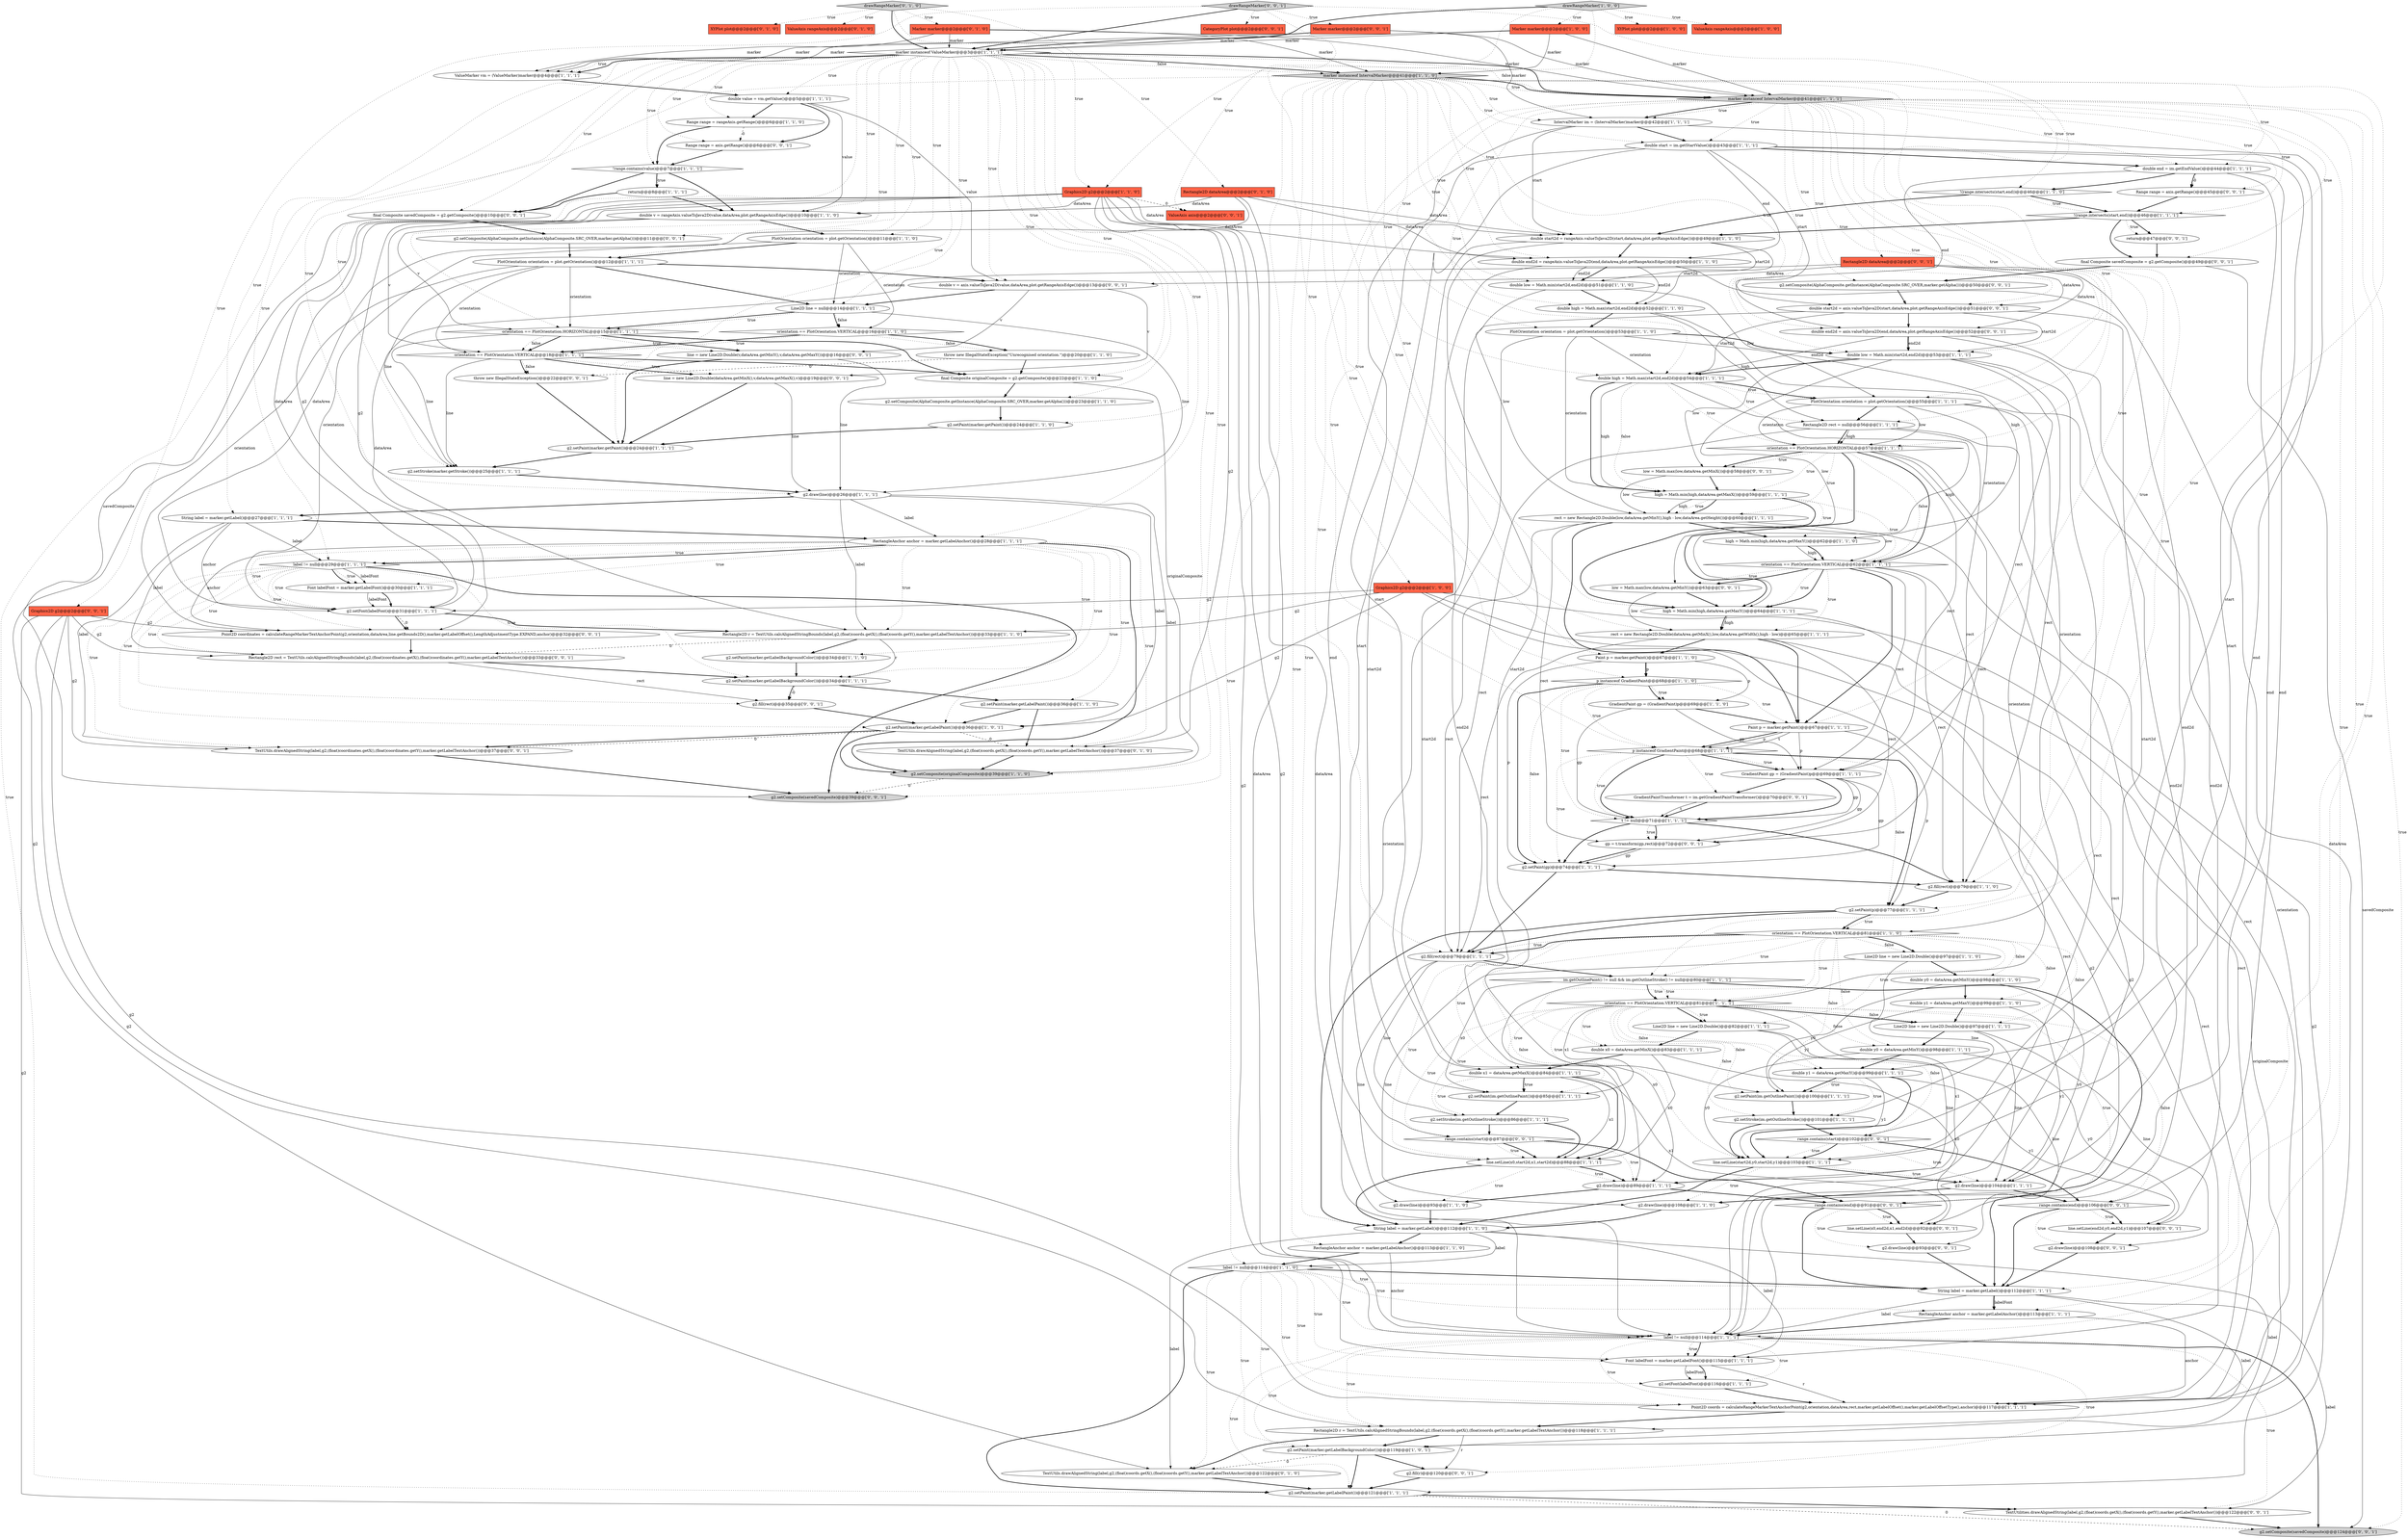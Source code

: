 digraph {
130 [style = filled, label = "g2.draw(line)@@@108@@@['0', '0', '1']", fillcolor = white, shape = ellipse image = "AAA0AAABBB3BBB"];
34 [style = filled, label = "rect = new Rectangle2D.Double(dataArea.getMinX(),low,dataArea.getWidth(),high - low)@@@65@@@['1', '1', '1']", fillcolor = white, shape = ellipse image = "AAA0AAABBB1BBB"];
92 [style = filled, label = "line.setLine(x0,start2d,x1,start2d)@@@88@@@['1', '1', '1']", fillcolor = white, shape = ellipse image = "AAA0AAABBB1BBB"];
113 [style = filled, label = "Rectangle2D dataArea@@@2@@@['0', '0', '1']", fillcolor = tomato, shape = box image = "AAA0AAABBB3BBB"];
49 [style = filled, label = "g2.setFont(labelFont)@@@116@@@['1', '1', '1']", fillcolor = white, shape = ellipse image = "AAA0AAABBB1BBB"];
38 [style = filled, label = "g2.setPaint(im.getOutlinePaint())@@@100@@@['1', '1', '1']", fillcolor = white, shape = ellipse image = "AAA0AAABBB1BBB"];
145 [style = filled, label = "low = Math.max(low,dataArea.getMinY())@@@63@@@['0', '0', '1']", fillcolor = white, shape = ellipse image = "AAA0AAABBB3BBB"];
98 [style = filled, label = "label != null@@@114@@@['1', '1', '0']", fillcolor = white, shape = diamond image = "AAA0AAABBB1BBB"];
76 [style = filled, label = "double high = Math.max(start2d,end2d)@@@52@@@['1', '1', '0']", fillcolor = white, shape = ellipse image = "AAA0AAABBB1BBB"];
95 [style = filled, label = "label != null@@@29@@@['1', '1', '1']", fillcolor = white, shape = diamond image = "AAA0AAABBB1BBB"];
63 [style = filled, label = "Paint p = marker.getPaint()@@@67@@@['1', '1', '0']", fillcolor = white, shape = ellipse image = "AAA0AAABBB1BBB"];
142 [style = filled, label = "g2.setComposite(AlphaComposite.getInstance(AlphaComposite.SRC_OVER,marker.getAlpha()))@@@50@@@['0', '0', '1']", fillcolor = white, shape = ellipse image = "AAA0AAABBB3BBB"];
120 [style = filled, label = "final Composite savedComposite = g2.getComposite()@@@49@@@['0', '0', '1']", fillcolor = white, shape = ellipse image = "AAA0AAABBB3BBB"];
147 [style = filled, label = "range.contains(start)@@@102@@@['0', '0', '1']", fillcolor = white, shape = diamond image = "AAA0AAABBB3BBB"];
54 [style = filled, label = "line.setLine(start2d,y0,start2d,y1)@@@103@@@['1', '1', '1']", fillcolor = white, shape = ellipse image = "AAA0AAABBB1BBB"];
57 [style = filled, label = "Font labelFont = marker.getLabelFont()@@@30@@@['1', '1', '1']", fillcolor = white, shape = ellipse image = "AAA0AAABBB1BBB"];
48 [style = filled, label = "Line2D line = new Line2D.Double()@@@97@@@['1', '1', '0']", fillcolor = white, shape = ellipse image = "AAA0AAABBB1BBB"];
32 [style = filled, label = "g2.draw(line)@@@26@@@['1', '1', '1']", fillcolor = white, shape = ellipse image = "AAA0AAABBB1BBB"];
35 [style = filled, label = "GradientPaint gp = (GradientPaint)p@@@69@@@['1', '1', '0']", fillcolor = white, shape = ellipse image = "AAA0AAABBB1BBB"];
52 [style = filled, label = "Marker marker@@@2@@@['1', '0', '0']", fillcolor = tomato, shape = box image = "AAA0AAABBB1BBB"];
68 [style = filled, label = "double y0 = dataArea.getMinY()@@@98@@@['1', '1', '0']", fillcolor = white, shape = ellipse image = "AAA0AAABBB1BBB"];
103 [style = filled, label = "double value = vm.getValue()@@@5@@@['1', '1', '1']", fillcolor = white, shape = ellipse image = "AAA0AAABBB1BBB"];
150 [style = filled, label = "g2.setComposite(AlphaComposite.getInstance(AlphaComposite.SRC_OVER,marker.getAlpha()))@@@11@@@['0', '0', '1']", fillcolor = white, shape = ellipse image = "AAA0AAABBB3BBB"];
64 [style = filled, label = "!range.contains(value)@@@7@@@['1', '1', '1']", fillcolor = white, shape = diamond image = "AAA0AAABBB1BBB"];
12 [style = filled, label = "PlotOrientation orientation = plot.getOrientation()@@@11@@@['1', '1', '0']", fillcolor = white, shape = ellipse image = "AAA0AAABBB1BBB"];
9 [style = filled, label = "g2.fill(rect)@@@79@@@['1', '1', '1']", fillcolor = white, shape = ellipse image = "AAA0AAABBB1BBB"];
44 [style = filled, label = "Paint p = marker.getPaint()@@@67@@@['1', '1', '1']", fillcolor = white, shape = ellipse image = "AAA0AAABBB1BBB"];
110 [style = filled, label = "Marker marker@@@2@@@['0', '1', '0']", fillcolor = tomato, shape = box image = "AAA0AAABBB2BBB"];
108 [style = filled, label = "Rectangle2D dataArea@@@2@@@['0', '1', '0']", fillcolor = tomato, shape = box image = "AAA0AAABBB2BBB"];
126 [style = filled, label = "TextUtilities.drawAlignedString(label,g2,(float)coords.getX(),(float)coords.getY(),marker.getLabelTextAnchor())@@@122@@@['0', '0', '1']", fillcolor = white, shape = ellipse image = "AAA0AAABBB3BBB"];
59 [style = filled, label = "g2.setPaint(marker.getPaint())@@@24@@@['1', '1', '0']", fillcolor = white, shape = ellipse image = "AAA0AAABBB1BBB"];
70 [style = filled, label = "g2.setPaint(marker.getLabelBackgroundColor())@@@119@@@['1', '0', '1']", fillcolor = white, shape = ellipse image = "AAA0AAABBB1BBB"];
17 [style = filled, label = "IntervalMarker im = (IntervalMarker)marker@@@42@@@['1', '1', '1']", fillcolor = white, shape = ellipse image = "AAA0AAABBB1BBB"];
74 [style = filled, label = "g2.setPaint(im.getOutlinePaint())@@@85@@@['1', '1', '1']", fillcolor = white, shape = ellipse image = "AAA0AAABBB1BBB"];
115 [style = filled, label = "double start2d = axis.valueToJava2D(start,dataArea,plot.getRangeAxisEdge())@@@51@@@['0', '0', '1']", fillcolor = white, shape = ellipse image = "AAA0AAABBB3BBB"];
138 [style = filled, label = "range.contains(end)@@@106@@@['0', '0', '1']", fillcolor = white, shape = diamond image = "AAA0AAABBB3BBB"];
121 [style = filled, label = "range.contains(end)@@@91@@@['0', '0', '1']", fillcolor = white, shape = diamond image = "AAA0AAABBB3BBB"];
133 [style = filled, label = "drawRangeMarker['0', '0', '1']", fillcolor = lightgray, shape = diamond image = "AAA0AAABBB3BBB"];
18 [style = filled, label = "rect = new Rectangle2D.Double(low,dataArea.getMinY(),high - low,dataArea.getHeight())@@@60@@@['1', '1', '1']", fillcolor = white, shape = ellipse image = "AAA0AAABBB1BBB"];
135 [style = filled, label = "TextUtils.drawAlignedString(label,g2,(float)coordinates.getX(),(float)coordinates.getY(),marker.getLabelTextAnchor())@@@37@@@['0', '0', '1']", fillcolor = white, shape = ellipse image = "AAA0AAABBB3BBB"];
0 [style = filled, label = "double end = im.getEndValue()@@@44@@@['1', '1', '1']", fillcolor = white, shape = ellipse image = "AAA0AAABBB1BBB"];
60 [style = filled, label = "g2.setPaint(marker.getLabelBackgroundColor())@@@34@@@['1', '1', '0']", fillcolor = white, shape = ellipse image = "AAA0AAABBB1BBB"];
79 [style = filled, label = "high = Math.min(high,dataArea.getMaxX())@@@59@@@['1', '1', '1']", fillcolor = white, shape = ellipse image = "AAA0AAABBB1BBB"];
66 [style = filled, label = "double x1 = dataArea.getMaxX()@@@84@@@['1', '1', '1']", fillcolor = white, shape = ellipse image = "AAA0AAABBB1BBB"];
19 [style = filled, label = "double v = rangeAxis.valueToJava2D(value,dataArea,plot.getRangeAxisEdge())@@@10@@@['1', '1', '0']", fillcolor = white, shape = ellipse image = "AAA0AAABBB1BBB"];
99 [style = filled, label = "return@@@8@@@['1', '1', '1']", fillcolor = white, shape = ellipse image = "AAA0AAABBB1BBB"];
47 [style = filled, label = "Rectangle2D rect = null@@@56@@@['1', '1', '1']", fillcolor = white, shape = ellipse image = "AAA0AAABBB1BBB"];
81 [style = filled, label = "g2.draw(line)@@@104@@@['1', '1', '1']", fillcolor = white, shape = ellipse image = "AAA0AAABBB1BBB"];
42 [style = filled, label = "String label = marker.getLabel()@@@27@@@['1', '1', '1']", fillcolor = white, shape = ellipse image = "AAA0AAABBB1BBB"];
146 [style = filled, label = "GradientPaintTransformer t = im.getGradientPaintTransformer()@@@70@@@['0', '0', '1']", fillcolor = white, shape = ellipse image = "AAA0AAABBB3BBB"];
27 [style = filled, label = "g2.setComposite(AlphaComposite.getInstance(AlphaComposite.SRC_OVER,marker.getAlpha()))@@@23@@@['1', '1', '0']", fillcolor = white, shape = ellipse image = "AAA0AAABBB1BBB"];
53 [style = filled, label = "orientation == PlotOrientation.VERTICAL@@@16@@@['1', '1', '0']", fillcolor = white, shape = diamond image = "AAA0AAABBB1BBB"];
36 [style = filled, label = "g2.setStroke(im.getOutlineStroke())@@@101@@@['1', '1', '1']", fillcolor = white, shape = ellipse image = "AAA0AAABBB1BBB"];
125 [style = filled, label = "return@@@47@@@['0', '0', '1']", fillcolor = white, shape = ellipse image = "AAA0AAABBB3BBB"];
106 [style = filled, label = "TextUtils.drawAlignedString(label,g2,(float)coords.getX(),(float)coords.getY(),marker.getLabelTextAnchor())@@@122@@@['0', '1', '0']", fillcolor = white, shape = ellipse image = "AAA1AAABBB2BBB"];
111 [style = filled, label = "XYPlot plot@@@2@@@['0', '1', '0']", fillcolor = tomato, shape = box image = "AAA0AAABBB2BBB"];
134 [style = filled, label = "Marker marker@@@2@@@['0', '0', '1']", fillcolor = tomato, shape = box image = "AAA0AAABBB3BBB"];
144 [style = filled, label = "ValueAxis axis@@@2@@@['0', '0', '1']", fillcolor = tomato, shape = box image = "AAA0AAABBB3BBB"];
148 [style = filled, label = "double v = axis.valueToJava2D(value,dataArea,plot.getRangeAxisEdge())@@@13@@@['0', '0', '1']", fillcolor = white, shape = ellipse image = "AAA0AAABBB3BBB"];
14 [style = filled, label = "!(range.intersects(start,end))@@@46@@@['1', '1', '1']", fillcolor = white, shape = diamond image = "AAA0AAABBB1BBB"];
71 [style = filled, label = "Rectangle2D r = TextUtils.calcAlignedStringBounds(label,g2,(float)coords.getX(),(float)coords.getY(),marker.getLabelTextAnchor())@@@118@@@['1', '1', '1']", fillcolor = white, shape = ellipse image = "AAA0AAABBB1BBB"];
46 [style = filled, label = "double end2d = rangeAxis.valueToJava2D(end,dataArea,plot.getRangeAxisEdge())@@@50@@@['1', '1', '0']", fillcolor = white, shape = ellipse image = "AAA0AAABBB1BBB"];
13 [style = filled, label = "final Composite originalComposite = g2.getComposite()@@@22@@@['1', '1', '0']", fillcolor = white, shape = ellipse image = "AAA0AAABBB1BBB"];
22 [style = filled, label = "g2.setPaint(marker.getLabelPaint())@@@36@@@['1', '0', '1']", fillcolor = white, shape = ellipse image = "AAA0AAABBB1BBB"];
39 [style = filled, label = "g2.setPaint(marker.getPaint())@@@24@@@['1', '1', '1']", fillcolor = white, shape = ellipse image = "AAA0AAABBB1BBB"];
56 [style = filled, label = "t != null@@@71@@@['1', '1', '1']", fillcolor = white, shape = diamond image = "AAA0AAABBB1BBB"];
69 [style = filled, label = "double x0 = dataArea.getMinX()@@@83@@@['1', '1', '1']", fillcolor = white, shape = ellipse image = "AAA0AAABBB1BBB"];
104 [style = filled, label = "p instanceof GradientPaint@@@68@@@['1', '1', '0']", fillcolor = white, shape = diamond image = "AAA0AAABBB1BBB"];
88 [style = filled, label = "orientation == PlotOrientation.VERTICAL@@@62@@@['1', '1', '1']", fillcolor = white, shape = diamond image = "AAA0AAABBB1BBB"];
16 [style = filled, label = "RectangleAnchor anchor = marker.getLabelAnchor()@@@28@@@['1', '1', '1']", fillcolor = white, shape = ellipse image = "AAA0AAABBB1BBB"];
93 [style = filled, label = "g2.setPaint(gp)@@@74@@@['1', '1', '1']", fillcolor = white, shape = ellipse image = "AAA0AAABBB1BBB"];
105 [style = filled, label = "ValueAxis rangeAxis@@@2@@@['0', '1', '0']", fillcolor = tomato, shape = box image = "AAA0AAABBB2BBB"];
122 [style = filled, label = "double end2d = axis.valueToJava2D(end,dataArea,plot.getRangeAxisEdge())@@@52@@@['0', '0', '1']", fillcolor = white, shape = ellipse image = "AAA0AAABBB3BBB"];
55 [style = filled, label = "Graphics2D g2@@@2@@@['1', '0', '0']", fillcolor = tomato, shape = box image = "AAA0AAABBB1BBB"];
11 [style = filled, label = "throw new IllegalStateException(\"Unrecognised orientation.\")@@@20@@@['1', '1', '0']", fillcolor = white, shape = ellipse image = "AAA0AAABBB1BBB"];
28 [style = filled, label = "g2.draw(line)@@@108@@@['1', '1', '0']", fillcolor = white, shape = ellipse image = "AAA0AAABBB1BBB"];
67 [style = filled, label = "g2.draw(line)@@@89@@@['1', '1', '1']", fillcolor = white, shape = ellipse image = "AAA0AAABBB1BBB"];
109 [style = filled, label = "TextUtils.drawAlignedString(label,g2,(float)coords.getX(),(float)coords.getY(),marker.getLabelTextAnchor())@@@37@@@['0', '1', '0']", fillcolor = white, shape = ellipse image = "AAA1AAABBB2BBB"];
21 [style = filled, label = "marker instanceof IntervalMarker@@@41@@@['1', '1', '1']", fillcolor = lightgray, shape = diamond image = "AAA0AAABBB1BBB"];
26 [style = filled, label = "double y0 = dataArea.getMinY()@@@98@@@['1', '1', '1']", fillcolor = white, shape = ellipse image = "AAA0AAABBB1BBB"];
87 [style = filled, label = "g2.fill(rect)@@@79@@@['1', '1', '0']", fillcolor = white, shape = ellipse image = "AAA0AAABBB1BBB"];
85 [style = filled, label = "Graphics2D g2@@@2@@@['1', '1', '0']", fillcolor = tomato, shape = box image = "AAA0AAABBB1BBB"];
5 [style = filled, label = "double start2d = rangeAxis.valueToJava2D(start,dataArea,plot.getRangeAxisEdge())@@@49@@@['1', '1', '0']", fillcolor = white, shape = ellipse image = "AAA0AAABBB1BBB"];
43 [style = filled, label = "double low = Math.min(start2d,end2d)@@@51@@@['1', '1', '0']", fillcolor = white, shape = ellipse image = "AAA0AAABBB1BBB"];
62 [style = filled, label = "double y1 = dataArea.getMaxY()@@@99@@@['1', '1', '0']", fillcolor = white, shape = ellipse image = "AAA0AAABBB1BBB"];
31 [style = filled, label = "drawRangeMarker['1', '0', '0']", fillcolor = lightgray, shape = diamond image = "AAA0AAABBB1BBB"];
72 [style = filled, label = "Range range = rangeAxis.getRange()@@@6@@@['1', '1', '0']", fillcolor = white, shape = ellipse image = "AAA0AAABBB1BBB"];
89 [style = filled, label = "orientation == PlotOrientation.VERTICAL@@@81@@@['1', '1', '0']", fillcolor = white, shape = diamond image = "AAA0AAABBB1BBB"];
23 [style = filled, label = "String label = marker.getLabel()@@@112@@@['1', '1', '1']", fillcolor = white, shape = ellipse image = "AAA0AAABBB1BBB"];
4 [style = filled, label = "label != null@@@114@@@['1', '1', '1']", fillcolor = white, shape = diamond image = "AAA0AAABBB1BBB"];
132 [style = filled, label = "gp = t.transform(gp,rect)@@@72@@@['0', '0', '1']", fillcolor = white, shape = ellipse image = "AAA0AAABBB3BBB"];
127 [style = filled, label = "Range range = axis.getRange()@@@45@@@['0', '0', '1']", fillcolor = white, shape = ellipse image = "AAA0AAABBB3BBB"];
100 [style = filled, label = "g2.setPaint(p)@@@77@@@['1', '1', '1']", fillcolor = white, shape = ellipse image = "AAA0AAABBB1BBB"];
61 [style = filled, label = "orientation == PlotOrientation.HORIZONTAL@@@15@@@['1', '1', '1']", fillcolor = white, shape = diamond image = "AAA0AAABBB1BBB"];
114 [style = filled, label = "line = new Line2D.Double(dataArea.getMinX(),v,dataArea.getMaxX(),v)@@@19@@@['0', '0', '1']", fillcolor = white, shape = ellipse image = "AAA0AAABBB3BBB"];
20 [style = filled, label = "RectangleAnchor anchor = marker.getLabelAnchor()@@@113@@@['1', '1', '0']", fillcolor = white, shape = ellipse image = "AAA0AAABBB1BBB"];
91 [style = filled, label = "g2.setPaint(marker.getLabelBackgroundColor())@@@34@@@['1', '1', '1']", fillcolor = white, shape = ellipse image = "AAA0AAABBB1BBB"];
116 [style = filled, label = "Rectangle2D rect = TextUtils.calcAlignedStringBounds(label,g2,(float)coordinates.getX(),(float)coordinates.getY(),marker.getLabelTextAnchor())@@@33@@@['0', '0', '1']", fillcolor = white, shape = ellipse image = "AAA0AAABBB3BBB"];
30 [style = filled, label = "Font labelFont = marker.getLabelFont()@@@115@@@['1', '1', '1']", fillcolor = white, shape = ellipse image = "AAA0AAABBB1BBB"];
96 [style = filled, label = "g2.draw(line)@@@93@@@['1', '1', '0']", fillcolor = white, shape = ellipse image = "AAA0AAABBB1BBB"];
75 [style = filled, label = "Line2D line = new Line2D.Double()@@@97@@@['1', '1', '1']", fillcolor = white, shape = ellipse image = "AAA0AAABBB1BBB"];
2 [style = filled, label = "high = Math.min(high,dataArea.getMaxY())@@@62@@@['1', '1', '0']", fillcolor = white, shape = ellipse image = "AAA0AAABBB1BBB"];
3 [style = filled, label = "String label = marker.getLabel()@@@112@@@['1', '1', '0']", fillcolor = white, shape = ellipse image = "AAA0AAABBB1BBB"];
80 [style = filled, label = "g2.setStroke(im.getOutlineStroke())@@@86@@@['1', '1', '1']", fillcolor = white, shape = ellipse image = "AAA0AAABBB1BBB"];
10 [style = filled, label = "PlotOrientation orientation = plot.getOrientation()@@@55@@@['1', '1', '1']", fillcolor = white, shape = ellipse image = "AAA0AAABBB1BBB"];
136 [style = filled, label = "Point2D coordinates = calculateRangeMarkerTextAnchorPoint(g2,orientation,dataArea,line.getBounds2D(),marker.getLabelOffset(),LengthAdjustmentType.EXPAND,anchor)@@@32@@@['0', '0', '1']", fillcolor = white, shape = ellipse image = "AAA0AAABBB3BBB"];
65 [style = filled, label = "g2.setComposite(originalComposite)@@@39@@@['1', '1', '0']", fillcolor = lightgray, shape = ellipse image = "AAA0AAABBB1BBB"];
41 [style = filled, label = "marker instanceof IntervalMarker@@@41@@@['1', '1', '0']", fillcolor = lightgray, shape = diamond image = "AAA0AAABBB1BBB"];
51 [style = filled, label = "double low = Math.min(start2d,end2d)@@@53@@@['1', '1', '1']", fillcolor = white, shape = ellipse image = "AAA0AAABBB1BBB"];
15 [style = filled, label = "XYPlot plot@@@2@@@['1', '0', '0']", fillcolor = tomato, shape = box image = "AAA0AAABBB1BBB"];
128 [style = filled, label = "low = Math.max(low,dataArea.getMinX())@@@58@@@['0', '0', '1']", fillcolor = white, shape = ellipse image = "AAA0AAABBB3BBB"];
149 [style = filled, label = "g2.fill(rect)@@@35@@@['0', '0', '1']", fillcolor = white, shape = ellipse image = "AAA0AAABBB3BBB"];
7 [style = filled, label = "p instanceof GradientPaint@@@68@@@['1', '1', '1']", fillcolor = white, shape = diamond image = "AAA0AAABBB1BBB"];
73 [style = filled, label = "ValueMarker vm = (ValueMarker)marker@@@4@@@['1', '1', '1']", fillcolor = white, shape = ellipse image = "AAA0AAABBB1BBB"];
143 [style = filled, label = "Range range = axis.getRange()@@@6@@@['0', '0', '1']", fillcolor = white, shape = ellipse image = "AAA0AAABBB3BBB"];
25 [style = filled, label = "Point2D coords = calculateRangeMarkerTextAnchorPoint(g2,orientation,dataArea,rect,marker.getLabelOffset(),marker.getLabelOffsetType(),anchor)@@@117@@@['1', '1', '1']", fillcolor = white, shape = ellipse image = "AAA0AAABBB1BBB"];
118 [style = filled, label = "g2.setComposite(savedComposite)@@@39@@@['0', '0', '1']", fillcolor = lightgray, shape = ellipse image = "AAA0AAABBB3BBB"];
82 [style = filled, label = "high = Math.min(high,dataArea.getMaxY())@@@64@@@['1', '1', '1']", fillcolor = white, shape = ellipse image = "AAA0AAABBB1BBB"];
24 [style = filled, label = "double start = im.getStartValue()@@@43@@@['1', '1', '1']", fillcolor = white, shape = ellipse image = "AAA0AAABBB1BBB"];
84 [style = filled, label = "orientation == PlotOrientation.VERTICAL@@@81@@@['1', '1', '1']", fillcolor = white, shape = diamond image = "AAA0AAABBB1BBB"];
50 [style = filled, label = "PlotOrientation orientation = plot.getOrientation()@@@53@@@['1', '1', '0']", fillcolor = white, shape = ellipse image = "AAA0AAABBB1BBB"];
140 [style = filled, label = "CategoryPlot plot@@@2@@@['0', '0', '1']", fillcolor = tomato, shape = box image = "AAA0AAABBB3BBB"];
78 [style = filled, label = "GradientPaint gp = (GradientPaint)p@@@69@@@['1', '1', '1']", fillcolor = white, shape = ellipse image = "AAA0AAABBB1BBB"];
112 [style = filled, label = "throw new IllegalStateException()@@@22@@@['0', '0', '1']", fillcolor = white, shape = ellipse image = "AAA0AAABBB3BBB"];
101 [style = filled, label = "g2.setPaint(marker.getLabelPaint())@@@36@@@['1', '1', '0']", fillcolor = white, shape = ellipse image = "AAA0AAABBB1BBB"];
117 [style = filled, label = "line.setLine(x0,end2d,x1,end2d)@@@92@@@['0', '0', '1']", fillcolor = white, shape = ellipse image = "AAA0AAABBB3BBB"];
97 [style = filled, label = "RectangleAnchor anchor = marker.getLabelAnchor()@@@113@@@['1', '1', '1']", fillcolor = white, shape = ellipse image = "AAA0AAABBB1BBB"];
29 [style = filled, label = "orientation == PlotOrientation.HORIZONTAL@@@57@@@['1', '1', '1']", fillcolor = white, shape = diamond image = "AAA0AAABBB1BBB"];
129 [style = filled, label = "line.setLine(end2d,y0,end2d,y1)@@@107@@@['0', '0', '1']", fillcolor = white, shape = ellipse image = "AAA0AAABBB3BBB"];
83 [style = filled, label = "!(range.intersects(start,end))@@@46@@@['1', '1', '0']", fillcolor = white, shape = diamond image = "AAA0AAABBB1BBB"];
37 [style = filled, label = "orientation == PlotOrientation.VERTICAL@@@18@@@['1', '1', '1']", fillcolor = white, shape = diamond image = "AAA0AAABBB1BBB"];
107 [style = filled, label = "drawRangeMarker['0', '1', '0']", fillcolor = lightgray, shape = diamond image = "AAA0AAABBB2BBB"];
141 [style = filled, label = "Graphics2D g2@@@2@@@['0', '0', '1']", fillcolor = tomato, shape = box image = "AAA0AAABBB3BBB"];
131 [style = filled, label = "g2.fill(r)@@@120@@@['0', '0', '1']", fillcolor = white, shape = ellipse image = "AAA0AAABBB3BBB"];
124 [style = filled, label = "range.contains(start)@@@87@@@['0', '0', '1']", fillcolor = white, shape = diamond image = "AAA0AAABBB3BBB"];
137 [style = filled, label = "line = new Line2D.Double(v,dataArea.getMinY(),v,dataArea.getMaxY())@@@16@@@['0', '0', '1']", fillcolor = white, shape = ellipse image = "AAA0AAABBB3BBB"];
77 [style = filled, label = "double high = Math.max(start2d,end2d)@@@54@@@['1', '1', '1']", fillcolor = white, shape = ellipse image = "AAA0AAABBB1BBB"];
139 [style = filled, label = "g2.draw(line)@@@93@@@['0', '0', '1']", fillcolor = white, shape = ellipse image = "AAA0AAABBB3BBB"];
119 [style = filled, label = "final Composite savedComposite = g2.getComposite()@@@10@@@['0', '0', '1']", fillcolor = white, shape = ellipse image = "AAA0AAABBB3BBB"];
33 [style = filled, label = "double y1 = dataArea.getMaxY()@@@99@@@['1', '1', '1']", fillcolor = white, shape = ellipse image = "AAA0AAABBB1BBB"];
102 [style = filled, label = "marker instanceof ValueMarker@@@3@@@['1', '1', '1']", fillcolor = white, shape = diamond image = "AAA0AAABBB1BBB"];
58 [style = filled, label = "ValueAxis rangeAxis@@@2@@@['1', '0', '0']", fillcolor = tomato, shape = box image = "AAA0AAABBB1BBB"];
86 [style = filled, label = "g2.setPaint(marker.getLabelPaint())@@@121@@@['1', '1', '1']", fillcolor = white, shape = ellipse image = "AAA0AAABBB1BBB"];
45 [style = filled, label = "Line2D line = new Line2D.Double()@@@82@@@['1', '1', '1']", fillcolor = white, shape = ellipse image = "AAA0AAABBB1BBB"];
123 [style = filled, label = "g2.setComposite(savedComposite)@@@124@@@['0', '0', '1']", fillcolor = lightgray, shape = ellipse image = "AAA0AAABBB3BBB"];
6 [style = filled, label = "Rectangle2D r = TextUtils.calcAlignedStringBounds(label,g2,(float)coords.getX(),(float)coords.getY(),marker.getLabelTextAnchor())@@@33@@@['1', '1', '0']", fillcolor = white, shape = ellipse image = "AAA0AAABBB1BBB"];
94 [style = filled, label = "g2.setStroke(marker.getStroke())@@@25@@@['1', '1', '1']", fillcolor = white, shape = ellipse image = "AAA0AAABBB1BBB"];
1 [style = filled, label = "PlotOrientation orientation = plot.getOrientation()@@@12@@@['1', '1', '1']", fillcolor = white, shape = ellipse image = "AAA0AAABBB1BBB"];
8 [style = filled, label = "Line2D line = null@@@14@@@['1', '1', '1']", fillcolor = white, shape = ellipse image = "AAA0AAABBB1BBB"];
40 [style = filled, label = "g2.setFont(labelFont)@@@31@@@['1', '1', '1']", fillcolor = white, shape = ellipse image = "AAA0AAABBB1BBB"];
90 [style = filled, label = "im.getOutlinePaint() != null && im.getOutlineStroke() != null@@@80@@@['1', '1', '1']", fillcolor = white, shape = diamond image = "AAA0AAABBB1BBB"];
24->46 [style = solid, label="end"];
97->4 [style = bold, label=""];
10->47 [style = bold, label=""];
0->121 [style = solid, label="end"];
134->21 [style = solid, label="marker"];
102->19 [style = dotted, label="true"];
24->124 [style = solid, label="start"];
102->64 [style = dotted, label="true"];
4->30 [style = dotted, label="true"];
12->1 [style = bold, label=""];
108->19 [style = solid, label="dataArea"];
103->143 [style = bold, label=""];
52->21 [style = solid, label="marker"];
134->73 [style = solid, label="marker"];
104->93 [style = bold, label=""];
83->5 [style = bold, label=""];
95->91 [style = dotted, label="true"];
114->32 [style = solid, label="line"];
7->56 [style = bold, label=""];
12->53 [style = solid, label="orientation"];
102->13 [style = dotted, label="true"];
7->93 [style = dotted, label="true"];
139->23 [style = bold, label=""];
4->123 [style = bold, label=""];
102->73 [style = dotted, label="true"];
138->129 [style = dotted, label="true"];
102->27 [style = dotted, label="true"];
7->146 [style = dotted, label="true"];
148->114 [style = solid, label="v"];
147->54 [style = dotted, label="true"];
14->5 [style = bold, label=""];
47->9 [style = solid, label="rect"];
94->32 [style = bold, label=""];
137->32 [style = solid, label="line"];
41->63 [style = dotted, label="true"];
132->93 [style = bold, label=""];
16->40 [style = dotted, label="true"];
122->117 [style = solid, label="end2d"];
21->115 [style = dotted, label="true"];
89->66 [style = dotted, label="true"];
84->80 [style = dotted, label="true"];
79->18 [style = dotted, label="true"];
122->77 [style = solid, label="end2d"];
89->48 [style = dotted, label="false"];
5->43 [style = solid, label="start2d"];
51->78 [style = solid, label="rect"];
110->41 [style = solid, label="marker"];
147->81 [style = dotted, label="true"];
93->87 [style = bold, label=""];
37->112 [style = bold, label=""];
59->39 [style = bold, label=""];
14->125 [style = bold, label=""];
55->40 [style = solid, label="g2"];
17->24 [style = bold, label=""];
19->61 [style = solid, label="v"];
27->59 [style = bold, label=""];
103->19 [style = solid, label="value"];
5->76 [style = solid, label="start2d"];
21->123 [style = dotted, label="true"];
100->9 [style = bold, label=""];
29->82 [style = bold, label=""];
81->28 [style = bold, label=""];
61->37 [style = bold, label=""];
33->36 [style = dotted, label="true"];
35->78 [style = solid, label="gp"];
95->57 [style = dotted, label="true"];
90->84 [style = dotted, label="true"];
12->40 [style = solid, label="orientation"];
113->115 [style = solid, label="dataArea"];
93->9 [style = bold, label=""];
4->70 [style = dotted, label="true"];
120->142 [style = bold, label=""];
8->61 [style = bold, label=""];
31->85 [style = dotted, label="true"];
46->43 [style = bold, label=""];
85->109 [style = solid, label="g2"];
91->149 [style = bold, label=""];
82->34 [style = bold, label=""];
85->40 [style = solid, label="dataArea"];
78->132 [style = solid, label="gp"];
9->80 [style = solid, label="line"];
43->10 [style = solid, label="low"];
33->54 [style = solid, label="y1"];
131->86 [style = bold, label=""];
96->3 [style = bold, label=""];
77->82 [style = solid, label="high"];
133->144 [style = dotted, label="true"];
54->3 [style = bold, label=""];
42->116 [style = solid, label="label"];
50->77 [style = solid, label="orientation"];
89->84 [style = dotted, label="true"];
109->65 [style = bold, label=""];
84->33 [style = dotted, label="false"];
102->118 [style = dotted, label="true"];
84->38 [style = dotted, label="false"];
104->44 [style = dotted, label="true"];
1->136 [style = solid, label="orientation"];
83->14 [style = bold, label=""];
42->95 [style = solid, label="label"];
22->135 [style = bold, label=""];
7->100 [style = bold, label=""];
128->79 [style = bold, label=""];
88->4 [style = solid, label="rect"];
42->16 [style = bold, label=""];
0->127 [style = dashed, label="0"];
141->25 [style = solid, label="g2"];
21->77 [style = dotted, label="true"];
57->40 [style = bold, label=""];
47->25 [style = solid, label="rect"];
35->56 [style = solid, label="gp"];
102->41 [style = dotted, label="false"];
83->14 [style = dotted, label="true"];
50->79 [style = solid, label="orientation"];
98->30 [style = dotted, label="true"];
31->55 [style = dotted, label="true"];
98->70 [style = dotted, label="true"];
14->125 [style = dotted, label="true"];
53->37 [style = bold, label=""];
68->62 [style = bold, label=""];
84->124 [style = dotted, label="true"];
42->40 [style = solid, label="anchor"];
29->88 [style = dotted, label="false"];
21->17 [style = bold, label=""];
10->29 [style = solid, label="low"];
4->126 [style = dotted, label="true"];
3->20 [style = bold, label=""];
70->86 [style = bold, label=""];
95->118 [style = bold, label=""];
84->74 [style = solid, label="x1"];
102->41 [style = bold, label=""];
24->54 [style = solid, label="end"];
29->18 [style = dotted, label="true"];
16->95 [style = dotted, label="true"];
125->120 [style = bold, label=""];
9->96 [style = solid, label="line"];
18->25 [style = solid, label="rect"];
98->4 [style = dotted, label="true"];
21->127 [style = dotted, label="true"];
44->7 [style = bold, label=""];
84->66 [style = dotted, label="true"];
4->30 [style = bold, label=""];
32->109 [style = solid, label="label"];
63->104 [style = solid, label="p"];
150->1 [style = bold, label=""];
38->36 [style = bold, label=""];
24->115 [style = solid, label="start"];
148->137 [style = solid, label="v"];
1->148 [style = bold, label=""];
21->44 [style = dotted, label="true"];
149->22 [style = bold, label=""];
6->60 [style = bold, label=""];
62->38 [style = solid, label="y1"];
84->74 [style = dotted, label="true"];
89->45 [style = dotted, label="true"];
17->33 [style = solid, label="start"];
47->132 [style = solid, label="rect"];
81->138 [style = bold, label=""];
50->51 [style = bold, label=""];
44->78 [style = solid, label="p"];
66->74 [style = dotted, label="true"];
98->71 [style = dotted, label="true"];
41->5 [style = dotted, label="true"];
107->110 [style = dotted, label="true"];
137->39 [style = bold, label=""];
21->51 [style = dotted, label="true"];
87->100 [style = bold, label=""];
44->7 [style = solid, label="p"];
95->57 [style = solid, label="labelFont"];
40->136 [style = bold, label=""];
41->21 [style = bold, label=""];
30->49 [style = solid, label="labelFont"];
91->149 [style = dashed, label="0"];
77->29 [style = dotted, label="true"];
88->82 [style = dotted, label="true"];
112->39 [style = bold, label=""];
2->88 [style = solid, label="high"];
133->141 [style = dotted, label="true"];
41->46 [style = dotted, label="true"];
62->81 [style = solid, label="y1"];
115->92 [style = solid, label="start2d"];
98->25 [style = dotted, label="true"];
16->95 [style = bold, label=""];
45->69 [style = bold, label=""];
50->4 [style = solid, label="orientation"];
16->91 [style = dotted, label="true"];
122->51 [style = bold, label=""];
21->24 [style = dotted, label="true"];
1->8 [style = bold, label=""];
77->47 [style = dotted, label="true"];
65->118 [style = dashed, label="0"];
110->21 [style = solid, label="marker"];
102->103 [style = dotted, label="true"];
90->74 [style = solid, label="x0"];
41->50 [style = dotted, label="true"];
84->121 [style = dotted, label="true"];
29->78 [style = solid, label="rect"];
8->32 [style = solid, label="line"];
84->26 [style = dotted, label="false"];
102->73 [style = bold, label=""];
130->23 [style = bold, label=""];
61->137 [style = bold, label=""];
7->78 [style = bold, label=""];
110->102 [style = solid, label="marker"];
11->13 [style = bold, label=""];
34->44 [style = bold, label=""];
85->30 [style = solid, label="g2"];
110->73 [style = solid, label="marker"];
82->86 [style = solid, label="originalComposite"];
21->29 [style = dotted, label="true"];
146->56 [style = bold, label=""];
84->45 [style = bold, label=""];
46->43 [style = solid, label="end2d"];
8->53 [style = bold, label=""];
0->127 [style = bold, label=""];
80->124 [style = bold, label=""];
115->51 [style = solid, label="start2d"];
33->129 [style = solid, label="y1"];
84->75 [style = bold, label=""];
6->91 [style = solid, label="r"];
41->43 [style = dotted, label="true"];
30->49 [style = bold, label=""];
44->100 [style = solid, label="p"];
107->85 [style = dotted, label="true"];
77->79 [style = bold, label=""];
17->5 [style = solid, label="start"];
4->71 [style = dotted, label="true"];
51->87 [style = solid, label="rect"];
16->109 [style = dotted, label="true"];
89->33 [style = dotted, label="false"];
95->135 [style = dotted, label="true"];
23->97 [style = solid, label="labelFont"];
26->33 [style = bold, label=""];
102->150 [style = dotted, label="true"];
85->6 [style = solid, label="g2"];
39->94 [style = bold, label=""];
75->26 [style = bold, label=""];
45->139 [style = solid, label="line"];
35->44 [style = bold, label=""];
141->136 [style = solid, label="g2"];
0->122 [style = solid, label="end"];
0->138 [style = solid, label="end"];
115->54 [style = solid, label="start2d"];
74->80 [style = bold, label=""];
102->21 [style = dotted, label="false"];
41->82 [style = dotted, label="true"];
89->90 [style = dotted, label="true"];
26->54 [style = solid, label="y0"];
53->11 [style = dotted, label="false"];
92->67 [style = dotted, label="true"];
23->4 [style = solid, label="label"];
41->34 [style = dotted, label="true"];
102->21 [style = bold, label=""];
89->68 [style = dotted, label="false"];
79->82 [style = bold, label=""];
37->114 [style = bold, label=""];
72->143 [style = dashed, label="0"];
104->7 [style = dotted, label="true"];
18->2 [style = bold, label=""];
77->10 [style = dotted, label="true"];
3->98 [style = solid, label="label"];
100->89 [style = dotted, label="true"];
41->20 [style = dotted, label="true"];
78->56 [style = solid, label="gp"];
31->58 [style = dotted, label="true"];
64->19 [style = bold, label=""];
52->41 [style = solid, label="marker"];
121->139 [style = dotted, label="true"];
68->38 [style = solid, label="y0"];
84->36 [style = dotted, label="false"];
88->145 [style = bold, label=""];
2->88 [style = bold, label=""];
56->132 [style = bold, label=""];
54->28 [style = dotted, label="true"];
46->67 [style = solid, label="end2d"];
102->59 [style = dotted, label="true"];
102->72 [style = dotted, label="true"];
75->130 [style = solid, label="line"];
85->4 [style = solid, label="g2"];
143->64 [style = bold, label=""];
66->80 [style = dotted, label="true"];
21->4 [style = dotted, label="true"];
52->102 [style = solid, label="marker"];
6->116 [style = dashed, label="0"];
88->44 [style = bold, label=""];
47->29 [style = bold, label=""];
147->138 [style = bold, label=""];
89->54 [style = dotted, label="false"];
41->51 [style = dotted, label="true"];
28->3 [style = bold, label=""];
5->74 [style = solid, label="start2d"];
108->4 [style = solid, label="dataArea"];
31->15 [style = dotted, label="true"];
89->9 [style = dotted, label="true"];
77->79 [style = solid, label="high"];
136->116 [style = bold, label=""];
76->2 [style = solid, label="high"];
122->51 [style = solid, label="end2d"];
56->87 [style = bold, label=""];
55->70 [style = solid, label="g2"];
102->32 [style = dotted, label="true"];
18->9 [style = solid, label="rect"];
10->25 [style = solid, label="orientation"];
88->87 [style = solid, label="rect"];
11->112 [style = dashed, label="0"];
113->122 [style = solid, label="dataArea"];
128->18 [style = solid, label="low"];
64->99 [style = dotted, label="true"];
21->122 [style = dotted, label="true"];
89->69 [style = dotted, label="true"];
16->6 [style = dotted, label="true"];
8->53 [style = dotted, label="false"];
20->4 [style = solid, label="anchor"];
99->19 [style = bold, label=""];
89->26 [style = dotted, label="false"];
40->6 [style = bold, label=""];
22->135 [style = dashed, label="0"];
134->17 [style = solid, label="marker"];
98->23 [style = dotted, label="true"];
95->40 [style = dotted, label="true"];
21->7 [style = dotted, label="true"];
0->83 [style = bold, label=""];
84->67 [style = solid, label="x1"];
67->121 [style = bold, label=""];
21->14 [style = dotted, label="true"];
102->143 [style = dotted, label="true"];
88->82 [style = bold, label=""];
80->92 [style = bold, label=""];
102->61 [style = dotted, label="true"];
41->86 [style = dotted, label="true"];
85->40 [style = solid, label="g2"];
98->49 [style = dotted, label="true"];
138->129 [style = bold, label=""];
145->82 [style = bold, label=""];
71->70 [style = bold, label=""];
21->0 [style = dotted, label="true"];
66->92 [style = solid, label="x1"];
16->22 [style = dotted, label="true"];
36->54 [style = bold, label=""];
147->54 [style = bold, label=""];
141->71 [style = solid, label="g2"];
98->97 [style = dotted, label="true"];
73->103 [style = bold, label=""];
46->76 [style = solid, label="end2d"];
102->65 [style = dotted, label="true"];
21->17 [style = dotted, label="true"];
78->93 [style = solid, label="gp"];
24->0 [style = bold, label=""];
47->29 [style = solid, label="high"];
18->132 [style = solid, label="rect"];
127->14 [style = bold, label=""];
67->96 [style = bold, label=""];
79->2 [style = dotted, label="true"];
61->37 [style = dotted, label="false"];
37->13 [style = bold, label=""];
77->10 [style = bold, label=""];
64->99 [style = bold, label=""];
1->61 [style = solid, label="orientation"];
10->84 [style = solid, label="orientation"];
142->115 [style = bold, label=""];
55->4 [style = solid, label="g2"];
89->9 [style = bold, label=""];
116->149 [style = solid, label="rect"];
102->16 [style = dotted, label="true"];
104->35 [style = dotted, label="true"];
63->104 [style = bold, label=""];
48->68 [style = bold, label=""];
41->24 [style = dotted, label="true"];
121->117 [style = dotted, label="true"];
55->22 [style = solid, label="g2"];
148->8 [style = bold, label=""];
91->101 [style = bold, label=""];
19->37 [style = solid, label="v"];
13->65 [style = solid, label="originalComposite"];
98->23 [style = bold, label=""];
53->37 [style = dotted, label="true"];
55->30 [style = solid, label="g2"];
107->111 [style = dotted, label="true"];
48->28 [style = solid, label="line"];
119->150 [style = bold, label=""];
20->98 [style = bold, label=""];
95->136 [style = dotted, label="true"];
69->92 [style = solid, label="x0"];
21->142 [style = dotted, label="true"];
21->10 [style = dotted, label="true"];
29->87 [style = solid, label="rect"];
113->148 [style = solid, label="dataArea"];
102->39 [style = dotted, label="true"];
32->42 [style = bold, label=""];
107->108 [style = dotted, label="true"];
70->106 [style = dashed, label="0"];
41->0 [style = dotted, label="true"];
138->23 [style = bold, label=""];
10->29 [style = solid, label="orientation"];
95->116 [style = dotted, label="true"];
76->47 [style = solid, label="high"];
102->8 [style = dotted, label="true"];
23->97 [style = bold, label=""];
102->42 [style = dotted, label="true"];
29->88 [style = bold, label=""];
108->5 [style = solid, label="dataArea"];
77->79 [style = dotted, label="false"];
4->131 [style = dotted, label="true"];
54->81 [style = bold, label=""];
33->38 [style = bold, label=""];
135->118 [style = bold, label=""];
3->106 [style = solid, label="label"];
92->96 [style = dotted, label="true"];
29->4 [style = solid, label="rect"];
103->148 [style = solid, label="value"];
42->135 [style = solid, label="label"];
66->92 [style = bold, label=""];
16->101 [style = dotted, label="true"];
32->6 [style = solid, label="label"];
113->136 [style = solid, label="dataArea"];
88->78 [style = solid, label="rect"];
49->25 [style = bold, label=""];
56->93 [style = bold, label=""];
10->88 [style = solid, label="orientation"];
34->25 [style = solid, label="rect"];
16->57 [style = dotted, label="true"];
1->37 [style = solid, label="orientation"];
69->117 [style = solid, label="x0"];
41->17 [style = dotted, label="true"];
134->102 [style = solid, label="marker"];
22->109 [style = dashed, label="0"];
133->134 [style = dotted, label="true"];
41->104 [style = dotted, label="true"];
102->12 [style = dotted, label="true"];
97->25 [style = solid, label="anchor"];
82->34 [style = solid, label="high"];
4->49 [style = dotted, label="true"];
119->118 [style = solid, label="savedComposite"];
32->16 [style = solid, label="label"];
41->83 [style = dotted, label="true"];
85->5 [style = solid, label="dataArea"];
104->35 [style = bold, label=""];
90->67 [style = solid, label="x0"];
51->128 [style = solid, label="low"];
37->112 [style = dotted, label="false"];
16->60 [style = dotted, label="true"];
44->7 [style = solid, label="t"];
51->145 [style = solid, label="low"];
12->8 [style = solid, label="orientation"];
108->40 [style = solid, label="dataArea"];
146->56 [style = solid, label="t"];
116->91 [style = bold, label=""];
19->12 [style = bold, label=""];
23->71 [style = solid, label="label"];
21->120 [style = dotted, label="true"];
84->147 [style = dotted, label="false"];
86->123 [style = dashed, label="0"];
55->6 [style = solid, label="g2"];
29->79 [style = dotted, label="true"];
126->123 [style = bold, label=""];
75->81 [style = solid, label="line"];
17->66 [style = solid, label="start"];
22->65 [style = bold, label=""];
92->3 [style = bold, label=""];
141->135 [style = solid, label="g2"];
61->13 [style = bold, label=""];
122->129 [style = solid, label="end2d"];
85->106 [style = solid, label="g2"];
57->40 [style = solid, label="labelFont"];
107->102 [style = bold, label=""];
52->73 [style = solid, label="marker"];
89->92 [style = dotted, label="true"];
23->126 [style = solid, label="label"];
101->109 [style = bold, label=""];
99->119 [style = bold, label=""];
88->145 [style = dotted, label="true"];
79->18 [style = bold, label=""];
84->45 [style = dotted, label="true"];
89->48 [style = bold, label=""];
54->81 [style = dotted, label="true"];
133->140 [style = dotted, label="true"];
25->71 [style = bold, label=""];
61->94 [style = solid, label="line"];
29->128 [style = dotted, label="true"];
85->144 [style = dashed, label="0"];
46->81 [style = solid, label="end2d"];
24->147 [style = solid, label="start"];
7->100 [style = dotted, label="false"];
29->128 [style = bold, label=""];
102->95 [style = dotted, label="true"];
95->57 [style = bold, label=""];
5->46 [style = bold, label=""];
51->4 [style = solid, label="rect"];
37->114 [style = dotted, label="true"];
132->93 [style = solid, label="gp"];
70->131 [style = bold, label=""];
37->94 [style = solid, label="line"];
88->34 [style = dotted, label="true"];
41->77 [style = dotted, label="true"];
31->52 [style = dotted, label="true"];
48->36 [style = solid, label="line"];
68->81 [style = solid, label="y0"];
107->105 [style = dotted, label="true"];
7->56 [style = dotted, label="true"];
102->94 [style = dotted, label="true"];
145->34 [style = solid, label="low"];
4->25 [style = dotted, label="true"];
33->38 [style = dotted, label="true"];
41->98 [style = dotted, label="true"];
32->22 [style = solid, label="label"];
104->56 [style = dotted, label="true"];
117->139 [style = bold, label=""];
120->123 [style = solid, label="savedComposite"];
141->126 [style = solid, label="g2"];
43->76 [style = bold, label=""];
40->136 [style = dashed, label="0"];
30->25 [style = solid, label="r"];
85->19 [style = solid, label="dataArea"];
41->76 [style = dotted, label="true"];
13->27 [style = bold, label=""];
90->84 [style = bold, label=""];
4->86 [style = dotted, label="true"];
78->146 [style = bold, label=""];
89->75 [style = dotted, label="false"];
71->106 [style = bold, label=""];
66->117 [style = solid, label="x1"];
76->50 [style = bold, label=""];
108->46 [style = solid, label="dataArea"];
72->64 [style = bold, label=""];
3->70 [style = solid, label="label"];
62->75 [style = bold, label=""];
16->136 [style = solid, label="anchor"];
78->56 [style = bold, label=""];
100->89 [style = bold, label=""];
5->38 [style = solid, label="start2d"];
86->126 [style = bold, label=""];
34->9 [style = solid, label="rect"];
45->67 [style = solid, label="line"];
103->72 [style = bold, label=""];
124->67 [style = dotted, label="true"];
133->113 [style = dotted, label="true"];
21->9 [style = dotted, label="true"];
41->3 [style = dotted, label="true"];
69->66 [style = bold, label=""];
34->63 [style = bold, label=""];
114->39 [style = bold, label=""];
21->23 [style = dotted, label="true"];
36->147 [style = bold, label=""];
115->77 [style = solid, label="start2d"];
41->87 [style = dotted, label="true"];
21->97 [style = dotted, label="true"];
3->30 [style = solid, label="label"];
41->21 [style = dotted, label="true"];
90->23 [style = bold, label=""];
100->3 [style = bold, label=""];
138->130 [style = dotted, label="true"];
60->91 [style = bold, label=""];
34->132 [style = solid, label="rect"];
66->74 [style = bold, label=""];
41->100 [style = dotted, label="true"];
124->92 [style = dotted, label="true"];
102->1 [style = dotted, label="true"];
85->46 [style = solid, label="dataArea"];
89->62 [style = dotted, label="false"];
21->90 [style = dotted, label="true"];
104->93 [style = dotted, label="false"];
98->106 [style = dotted, label="true"];
101->22 [style = bold, label=""];
102->119 [style = dotted, label="true"];
115->122 [style = bold, label=""];
31->102 [style = bold, label=""];
85->4 [style = solid, label="dataArea"];
8->61 [style = dotted, label="true"];
84->69 [style = dotted, label="true"];
33->54 [style = bold, label=""];
124->121 [style = bold, label=""];
102->148 [style = dotted, label="true"];
63->93 [style = solid, label="p"];
9->90 [style = bold, label=""];
121->23 [style = bold, label=""];
84->138 [style = dotted, label="false"];
84->75 [style = dotted, label="false"];
79->18 [style = solid, label="high"];
56->132 [style = dotted, label="true"];
14->120 [style = bold, label=""];
106->86 [style = bold, label=""];
7->78 [style = dotted, label="true"];
24->92 [style = solid, label="end"];
26->129 [style = solid, label="y0"];
53->11 [style = bold, label=""];
92->67 [style = bold, label=""];
129->130 [style = bold, label=""];
113->25 [style = solid, label="dataArea"];
1->94 [style = solid, label="line"];
71->131 [style = solid, label="r"];
18->88 [style = solid, label="low"];
95->149 [style = dotted, label="true"];
43->18 [style = solid, label="low"];
133->102 [style = bold, label=""];
18->44 [style = bold, label=""];
50->89 [style = solid, label="orientation"];
16->65 [style = bold, label=""];
51->77 [style = bold, label=""];
98->86 [style = bold, label=""];
141->116 [style = solid, label="g2"];
64->119 [style = bold, label=""];
124->92 [style = bold, label=""];
95->22 [style = dotted, label="true"];
61->137 [style = dotted, label="true"];
79->88 [style = dotted, label="true"];
63->35 [style = solid, label="p"];
121->117 [style = bold, label=""];
21->47 [style = dotted, label="true"];
}
